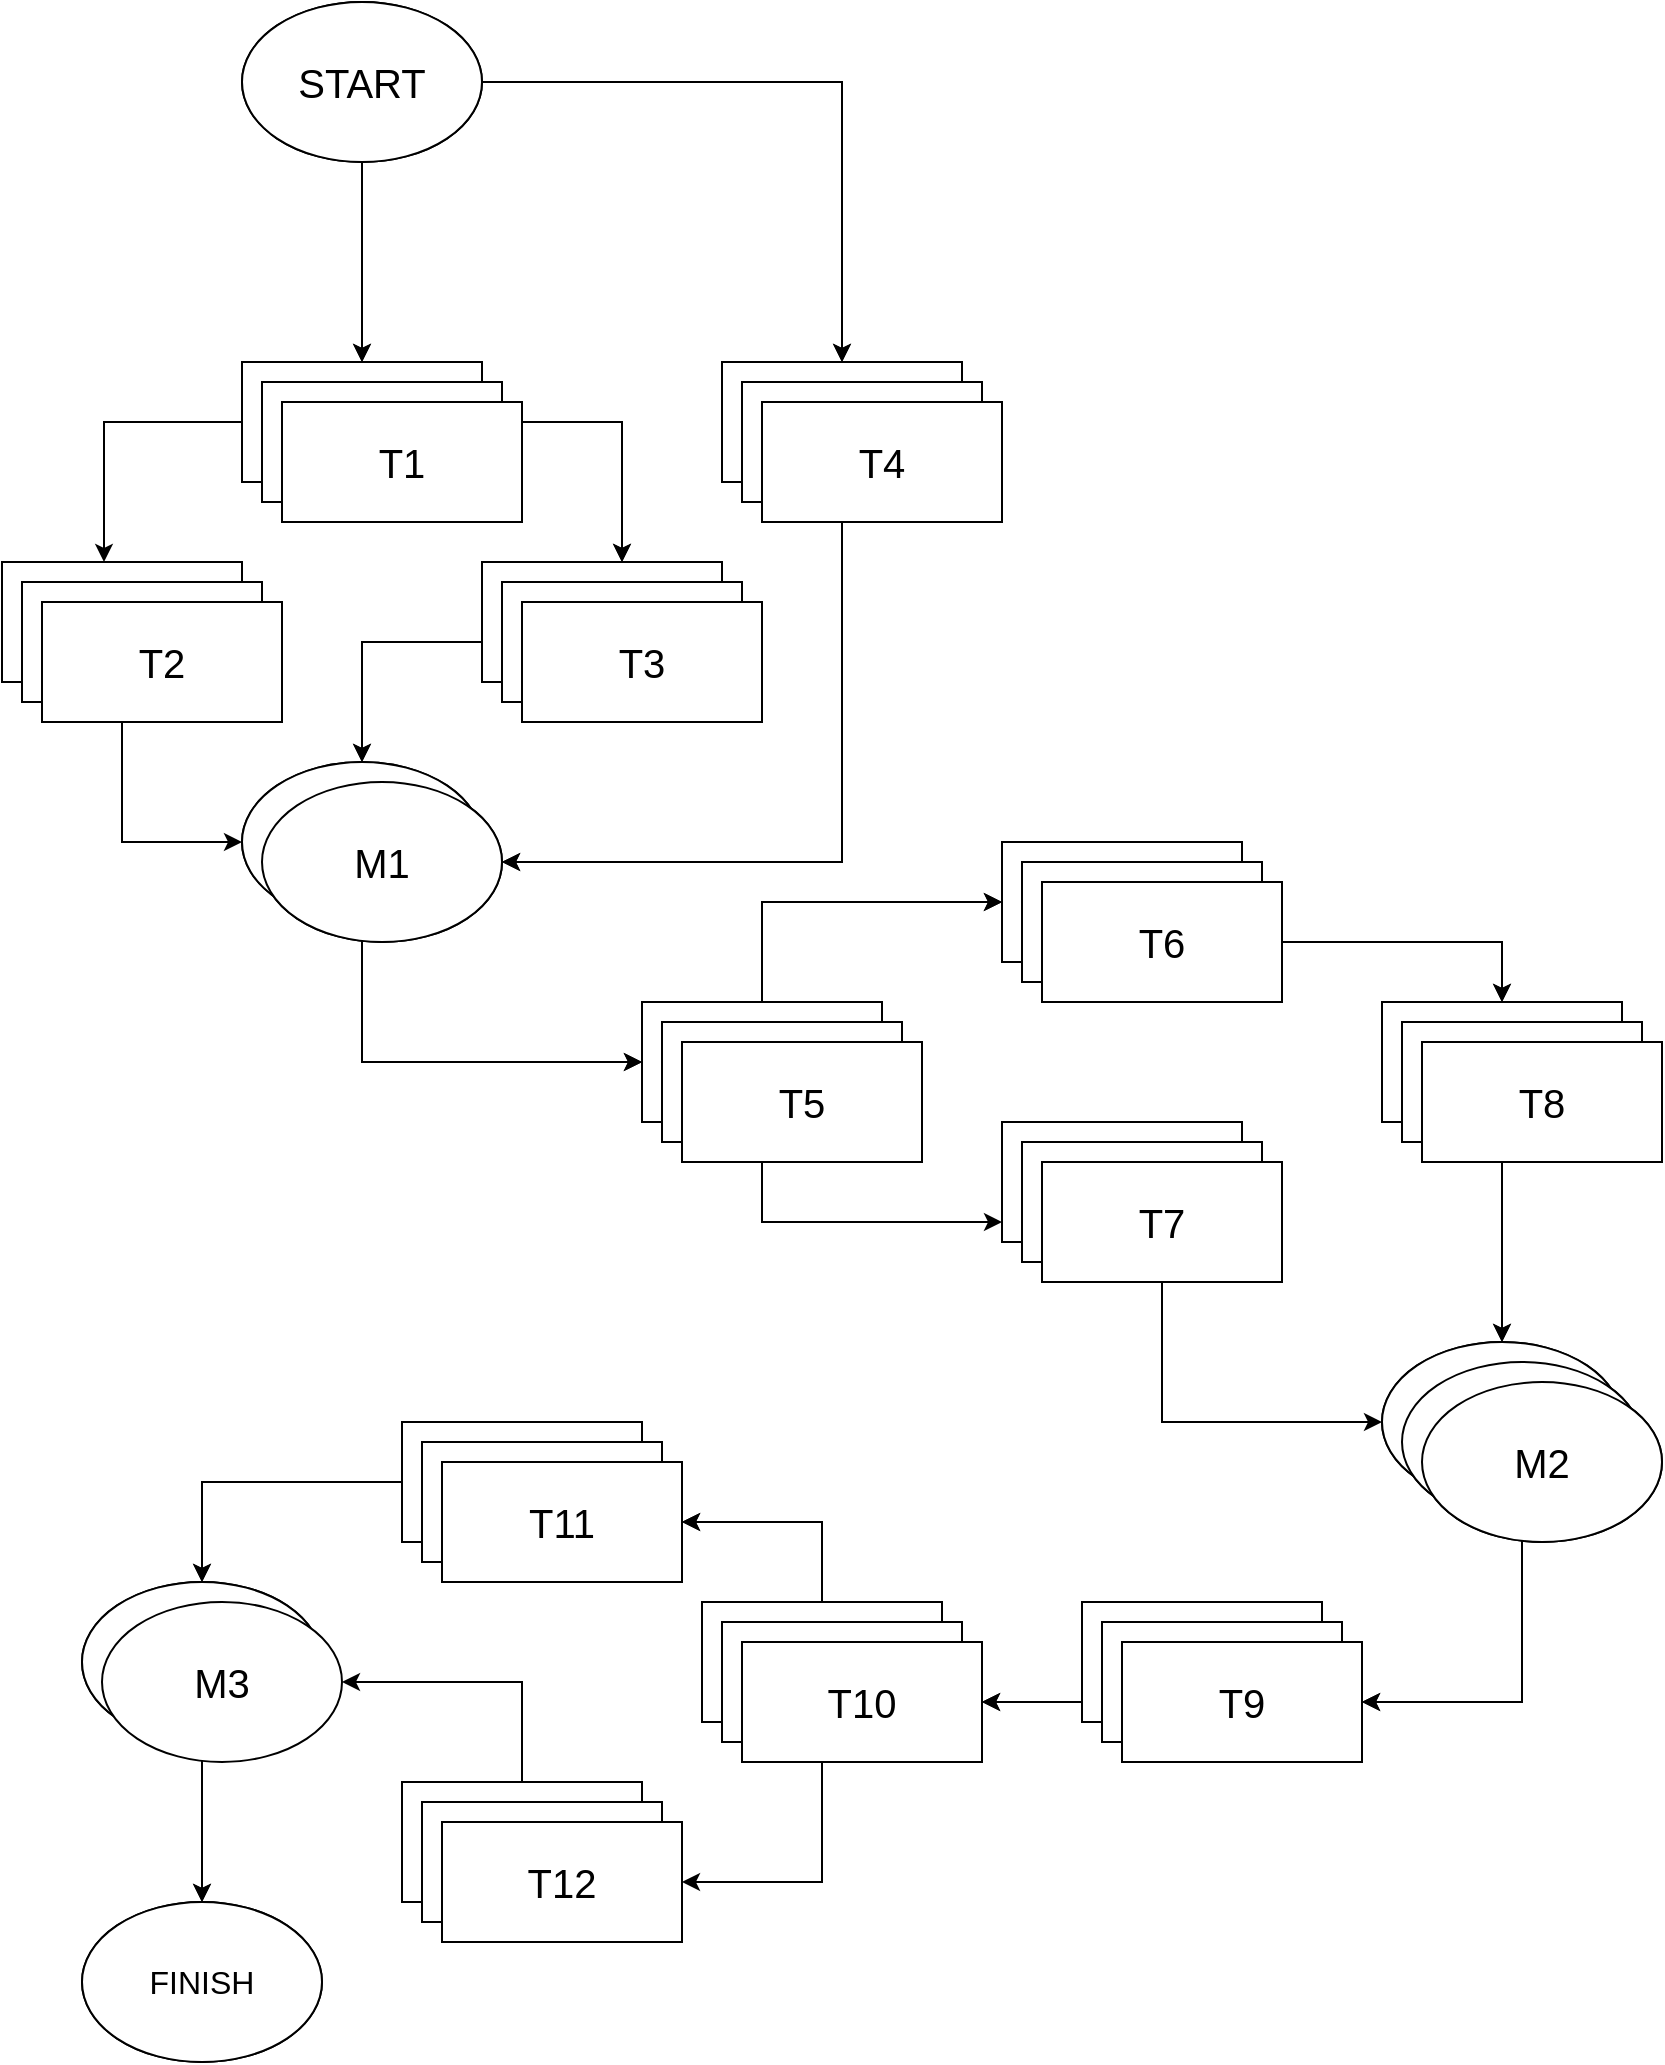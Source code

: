 <mxfile version="26.2.15">
  <diagram name="Page-1" id="oSlewENaS0oFDHan6Odl">
    <mxGraphModel dx="1150" dy="855" grid="1" gridSize="10" guides="1" tooltips="1" connect="1" arrows="1" fold="1" page="1" pageScale="1" pageWidth="850" pageHeight="1100" math="0" shadow="0">
      <root>
        <mxCell id="0" />
        <mxCell id="1" parent="0" />
        <mxCell id="K57IxNAiELHm6sNZKB3q-6" style="edgeStyle=orthogonalEdgeStyle;rounded=0;orthogonalLoop=1;jettySize=auto;html=1;entryX=0.5;entryY=0;entryDx=0;entryDy=0;" edge="1" parent="1" source="6UNTzcrF52I9kLxuiCpZ-1" target="6UNTzcrF52I9kLxuiCpZ-5">
          <mxGeometry relative="1" as="geometry" />
        </mxCell>
        <mxCell id="K57IxNAiELHm6sNZKB3q-7" style="edgeStyle=orthogonalEdgeStyle;rounded=0;orthogonalLoop=1;jettySize=auto;html=1;entryX=0.5;entryY=0;entryDx=0;entryDy=0;" edge="1" parent="1" source="6UNTzcrF52I9kLxuiCpZ-1" target="KyXDzSjDox9yBsgEbLH3-3">
          <mxGeometry relative="1" as="geometry" />
        </mxCell>
        <mxCell id="6UNTzcrF52I9kLxuiCpZ-1" value="START" style="ellipse;whiteSpace=wrap;html=1;fontSize=20;" parent="1" vertex="1">
          <mxGeometry x="120" y="30" width="120" height="80" as="geometry" />
        </mxCell>
        <mxCell id="6UNTzcrF52I9kLxuiCpZ-5" value="T1" style="rounded=0;whiteSpace=wrap;html=1;fontSize=20;" parent="1" vertex="1">
          <mxGeometry x="120" y="210" width="120" height="60" as="geometry" />
        </mxCell>
        <mxCell id="K57IxNAiELHm6sNZKB3q-14" style="edgeStyle=orthogonalEdgeStyle;rounded=0;orthogonalLoop=1;jettySize=auto;html=1;entryX=0.5;entryY=0;entryDx=0;entryDy=0;" edge="1" parent="1" source="6UNTzcrF52I9kLxuiCpZ-6" target="6UNTzcrF52I9kLxuiCpZ-11">
          <mxGeometry relative="1" as="geometry">
            <Array as="points">
              <mxPoint x="180" y="350" />
            </Array>
          </mxGeometry>
        </mxCell>
        <mxCell id="6UNTzcrF52I9kLxuiCpZ-6" value="T3" style="rounded=0;whiteSpace=wrap;html=1;fontSize=20;" parent="1" vertex="1">
          <mxGeometry x="240" y="310" width="120" height="60" as="geometry" />
        </mxCell>
        <mxCell id="6UNTzcrF52I9kLxuiCpZ-7" value="T2" style="rounded=0;whiteSpace=wrap;html=1;fontSize=20;" parent="1" vertex="1">
          <mxGeometry y="310" width="120" height="60" as="geometry" />
        </mxCell>
        <mxCell id="6UNTzcrF52I9kLxuiCpZ-9" value="" style="endArrow=classic;html=1;rounded=0;exitX=1;exitY=0.5;exitDx=0;exitDy=0;fontSize=20;" parent="1" source="6UNTzcrF52I9kLxuiCpZ-5" edge="1">
          <mxGeometry width="50" height="50" relative="1" as="geometry">
            <mxPoint x="200" y="300" as="sourcePoint" />
            <mxPoint x="310" y="310" as="targetPoint" />
            <Array as="points">
              <mxPoint x="310" y="240" />
            </Array>
          </mxGeometry>
        </mxCell>
        <mxCell id="6UNTzcrF52I9kLxuiCpZ-11" value="M1" style="ellipse;whiteSpace=wrap;html=1;fontSize=20;" parent="1" vertex="1">
          <mxGeometry x="120.0" y="410" width="120" height="80" as="geometry" />
        </mxCell>
        <mxCell id="6UNTzcrF52I9kLxuiCpZ-13" value="T5" style="rounded=0;whiteSpace=wrap;html=1;fontSize=20;" parent="1" vertex="1">
          <mxGeometry x="320" y="530" width="120" height="60" as="geometry" />
        </mxCell>
        <mxCell id="6UNTzcrF52I9kLxuiCpZ-14" value="" style="endArrow=classic;html=1;rounded=0;exitX=0.5;exitY=1;exitDx=0;exitDy=0;entryX=0;entryY=0.5;entryDx=0;entryDy=0;fontSize=20;" parent="1" source="6UNTzcrF52I9kLxuiCpZ-11" target="6UNTzcrF52I9kLxuiCpZ-13" edge="1">
          <mxGeometry width="50" height="50" relative="1" as="geometry">
            <mxPoint x="320" y="460" as="sourcePoint" />
            <mxPoint x="370" y="410" as="targetPoint" />
            <Array as="points">
              <mxPoint x="180" y="560" />
            </Array>
          </mxGeometry>
        </mxCell>
        <mxCell id="KyXDzSjDox9yBsgEbLH3-10" style="edgeStyle=orthogonalEdgeStyle;rounded=0;orthogonalLoop=1;jettySize=auto;html=1;entryX=0.5;entryY=0;entryDx=0;entryDy=0;" parent="1" source="6UNTzcrF52I9kLxuiCpZ-15" target="KyXDzSjDox9yBsgEbLH3-9" edge="1">
          <mxGeometry relative="1" as="geometry">
            <Array as="points">
              <mxPoint x="750" y="500" />
            </Array>
          </mxGeometry>
        </mxCell>
        <mxCell id="6UNTzcrF52I9kLxuiCpZ-15" value="T6" style="rounded=0;whiteSpace=wrap;html=1;fontSize=20;" parent="1" vertex="1">
          <mxGeometry x="500" y="450" width="120" height="60" as="geometry" />
        </mxCell>
        <mxCell id="6UNTzcrF52I9kLxuiCpZ-16" value="T7" style="rounded=0;whiteSpace=wrap;html=1;fontSize=20;" parent="1" vertex="1">
          <mxGeometry x="500" y="590" width="120" height="60" as="geometry" />
        </mxCell>
        <mxCell id="6UNTzcrF52I9kLxuiCpZ-17" value="" style="endArrow=classic;html=1;rounded=0;exitX=0.5;exitY=0;exitDx=0;exitDy=0;entryX=0;entryY=0.5;entryDx=0;entryDy=0;fontSize=20;" parent="1" source="6UNTzcrF52I9kLxuiCpZ-13" target="6UNTzcrF52I9kLxuiCpZ-15" edge="1">
          <mxGeometry width="50" height="50" relative="1" as="geometry">
            <mxPoint x="560" y="460" as="sourcePoint" />
            <mxPoint x="610" y="410" as="targetPoint" />
            <Array as="points">
              <mxPoint x="380" y="480" />
            </Array>
          </mxGeometry>
        </mxCell>
        <mxCell id="6UNTzcrF52I9kLxuiCpZ-19" value="M2" style="ellipse;whiteSpace=wrap;html=1;fontSize=20;" parent="1" vertex="1">
          <mxGeometry x="690" y="700" width="120" height="80" as="geometry" />
        </mxCell>
        <mxCell id="K57IxNAiELHm6sNZKB3q-36" value="" style="edgeStyle=orthogonalEdgeStyle;rounded=0;orthogonalLoop=1;jettySize=auto;html=1;" edge="1" parent="1" source="6UNTzcrF52I9kLxuiCpZ-22" target="K57IxNAiELHm6sNZKB3q-32">
          <mxGeometry relative="1" as="geometry">
            <Array as="points">
              <mxPoint x="520" y="880" />
              <mxPoint x="520" y="880" />
            </Array>
          </mxGeometry>
        </mxCell>
        <mxCell id="6UNTzcrF52I9kLxuiCpZ-22" value="T9" style="rounded=0;whiteSpace=wrap;html=1;fontSize=20;" parent="1" vertex="1">
          <mxGeometry x="540" y="830" width="120" height="60" as="geometry" />
        </mxCell>
        <mxCell id="K57IxNAiELHm6sNZKB3q-39" style="edgeStyle=orthogonalEdgeStyle;rounded=0;orthogonalLoop=1;jettySize=auto;html=1;entryX=1;entryY=0.5;entryDx=0;entryDy=0;" edge="1" parent="1" source="6UNTzcrF52I9kLxuiCpZ-24" target="K57IxNAiELHm6sNZKB3q-38">
          <mxGeometry relative="1" as="geometry">
            <Array as="points">
              <mxPoint x="410" y="790" />
            </Array>
          </mxGeometry>
        </mxCell>
        <mxCell id="6UNTzcrF52I9kLxuiCpZ-24" value="T10" style="rounded=0;whiteSpace=wrap;html=1;fontSize=20;" parent="1" vertex="1">
          <mxGeometry x="350" y="830" width="120" height="60" as="geometry" />
        </mxCell>
        <mxCell id="KyXDzSjDox9yBsgEbLH3-16" style="edgeStyle=orthogonalEdgeStyle;rounded=0;orthogonalLoop=1;jettySize=auto;html=1;entryX=0.5;entryY=0;entryDx=0;entryDy=0;" parent="1" source="6UNTzcrF52I9kLxuiCpZ-25" target="6UNTzcrF52I9kLxuiCpZ-28" edge="1">
          <mxGeometry relative="1" as="geometry" />
        </mxCell>
        <mxCell id="6UNTzcrF52I9kLxuiCpZ-25" value="T11" style="rounded=0;whiteSpace=wrap;html=1;fontSize=20;" parent="1" vertex="1">
          <mxGeometry x="200" y="740" width="120" height="60" as="geometry" />
        </mxCell>
        <mxCell id="KyXDzSjDox9yBsgEbLH3-18" style="edgeStyle=orthogonalEdgeStyle;rounded=0;orthogonalLoop=1;jettySize=auto;html=1;entryX=0.5;entryY=0;entryDx=0;entryDy=0;" parent="1" source="6UNTzcrF52I9kLxuiCpZ-28" target="6UNTzcrF52I9kLxuiCpZ-30" edge="1">
          <mxGeometry relative="1" as="geometry" />
        </mxCell>
        <mxCell id="6UNTzcrF52I9kLxuiCpZ-28" value="M3" style="ellipse;whiteSpace=wrap;html=1;fontSize=20;" parent="1" vertex="1">
          <mxGeometry x="40" y="820" width="120" height="80" as="geometry" />
        </mxCell>
        <mxCell id="6UNTzcrF52I9kLxuiCpZ-30" value="&lt;font size=&quot;3&quot;&gt;FINISH&lt;/font&gt;" style="ellipse;whiteSpace=wrap;html=1;" parent="1" vertex="1">
          <mxGeometry x="40" y="980" width="120" height="80" as="geometry" />
        </mxCell>
        <mxCell id="KyXDzSjDox9yBsgEbLH3-3" value="T4" style="rounded=0;whiteSpace=wrap;html=1;fontSize=20;" parent="1" vertex="1">
          <mxGeometry x="360" y="210" width="120" height="60" as="geometry" />
        </mxCell>
        <mxCell id="KyXDzSjDox9yBsgEbLH3-11" style="edgeStyle=orthogonalEdgeStyle;rounded=0;orthogonalLoop=1;jettySize=auto;html=1;" parent="1" source="KyXDzSjDox9yBsgEbLH3-9" target="6UNTzcrF52I9kLxuiCpZ-19" edge="1">
          <mxGeometry relative="1" as="geometry" />
        </mxCell>
        <mxCell id="KyXDzSjDox9yBsgEbLH3-9" value="T8" style="rounded=0;whiteSpace=wrap;html=1;fontSize=20;" parent="1" vertex="1">
          <mxGeometry x="690" y="530" width="120" height="60" as="geometry" />
        </mxCell>
        <mxCell id="KyXDzSjDox9yBsgEbLH3-12" value="T12" style="rounded=0;whiteSpace=wrap;html=1;fontSize=20;" parent="1" vertex="1">
          <mxGeometry x="200" y="920" width="120" height="60" as="geometry" />
        </mxCell>
        <mxCell id="K57IxNAiELHm6sNZKB3q-2" value="T1" style="rounded=0;whiteSpace=wrap;html=1;fontSize=20;" vertex="1" parent="1">
          <mxGeometry x="130" y="220" width="120" height="60" as="geometry" />
        </mxCell>
        <mxCell id="K57IxNAiELHm6sNZKB3q-3" value="T1" style="rounded=0;whiteSpace=wrap;html=1;fontSize=20;" vertex="1" parent="1">
          <mxGeometry x="140" y="230" width="120" height="60" as="geometry" />
        </mxCell>
        <mxCell id="K57IxNAiELHm6sNZKB3q-4" value="T4" style="rounded=0;whiteSpace=wrap;html=1;fontSize=20;" vertex="1" parent="1">
          <mxGeometry x="370" y="220" width="120" height="60" as="geometry" />
        </mxCell>
        <mxCell id="K57IxNAiELHm6sNZKB3q-16" style="edgeStyle=orthogonalEdgeStyle;rounded=0;orthogonalLoop=1;jettySize=auto;html=1;entryX=1;entryY=0.5;entryDx=0;entryDy=0;" edge="1" parent="1" source="K57IxNAiELHm6sNZKB3q-5" target="K57IxNAiELHm6sNZKB3q-15">
          <mxGeometry relative="1" as="geometry">
            <Array as="points">
              <mxPoint x="420" y="460" />
            </Array>
          </mxGeometry>
        </mxCell>
        <mxCell id="K57IxNAiELHm6sNZKB3q-5" value="T4" style="rounded=0;whiteSpace=wrap;html=1;fontSize=20;" vertex="1" parent="1">
          <mxGeometry x="380" y="230" width="120" height="60" as="geometry" />
        </mxCell>
        <mxCell id="K57IxNAiELHm6sNZKB3q-8" value="T2" style="rounded=0;whiteSpace=wrap;html=1;fontSize=20;" vertex="1" parent="1">
          <mxGeometry x="10" y="320" width="120" height="60" as="geometry" />
        </mxCell>
        <mxCell id="K57IxNAiELHm6sNZKB3q-9" value="T2" style="rounded=0;whiteSpace=wrap;html=1;fontSize=20;" vertex="1" parent="1">
          <mxGeometry x="20" y="330" width="120" height="60" as="geometry" />
        </mxCell>
        <mxCell id="K57IxNAiELHm6sNZKB3q-10" value="T3" style="rounded=0;whiteSpace=wrap;html=1;fontSize=20;" vertex="1" parent="1">
          <mxGeometry x="250" y="320" width="120" height="60" as="geometry" />
        </mxCell>
        <mxCell id="K57IxNAiELHm6sNZKB3q-11" value="T3" style="rounded=0;whiteSpace=wrap;html=1;fontSize=20;" vertex="1" parent="1">
          <mxGeometry x="260" y="330" width="120" height="60" as="geometry" />
        </mxCell>
        <mxCell id="K57IxNAiELHm6sNZKB3q-12" style="edgeStyle=orthogonalEdgeStyle;rounded=0;orthogonalLoop=1;jettySize=auto;html=1;" edge="1" parent="1" source="6UNTzcrF52I9kLxuiCpZ-5">
          <mxGeometry relative="1" as="geometry">
            <mxPoint x="51" y="310" as="targetPoint" />
            <Array as="points">
              <mxPoint x="51" y="240" />
            </Array>
          </mxGeometry>
        </mxCell>
        <mxCell id="K57IxNAiELHm6sNZKB3q-15" value="M1" style="ellipse;whiteSpace=wrap;html=1;fontSize=20;" vertex="1" parent="1">
          <mxGeometry x="130.0" y="420" width="120" height="80" as="geometry" />
        </mxCell>
        <mxCell id="K57IxNAiELHm6sNZKB3q-17" value="T5" style="rounded=0;whiteSpace=wrap;html=1;fontSize=20;" vertex="1" parent="1">
          <mxGeometry x="330" y="540" width="120" height="60" as="geometry" />
        </mxCell>
        <mxCell id="K57IxNAiELHm6sNZKB3q-18" value="T5" style="rounded=0;whiteSpace=wrap;html=1;fontSize=20;" vertex="1" parent="1">
          <mxGeometry x="340" y="550" width="120" height="60" as="geometry" />
        </mxCell>
        <mxCell id="K57IxNAiELHm6sNZKB3q-19" value="T7" style="rounded=0;whiteSpace=wrap;html=1;fontSize=20;" vertex="1" parent="1">
          <mxGeometry x="510" y="600" width="120" height="60" as="geometry" />
        </mxCell>
        <mxCell id="K57IxNAiELHm6sNZKB3q-20" value="T7" style="rounded=0;whiteSpace=wrap;html=1;fontSize=20;" vertex="1" parent="1">
          <mxGeometry x="520" y="610" width="120" height="60" as="geometry" />
        </mxCell>
        <mxCell id="K57IxNAiELHm6sNZKB3q-22" value="T6" style="rounded=0;whiteSpace=wrap;html=1;fontSize=20;" vertex="1" parent="1">
          <mxGeometry x="510" y="460" width="120" height="60" as="geometry" />
        </mxCell>
        <mxCell id="K57IxNAiELHm6sNZKB3q-23" value="T6" style="rounded=0;whiteSpace=wrap;html=1;fontSize=20;" vertex="1" parent="1">
          <mxGeometry x="520" y="470" width="120" height="60" as="geometry" />
        </mxCell>
        <mxCell id="K57IxNAiELHm6sNZKB3q-24" value="T8" style="rounded=0;whiteSpace=wrap;html=1;fontSize=20;" vertex="1" parent="1">
          <mxGeometry x="700" y="540" width="120" height="60" as="geometry" />
        </mxCell>
        <mxCell id="K57IxNAiELHm6sNZKB3q-25" value="T8" style="rounded=0;whiteSpace=wrap;html=1;fontSize=20;" vertex="1" parent="1">
          <mxGeometry x="710" y="550" width="120" height="60" as="geometry" />
        </mxCell>
        <mxCell id="K57IxNAiELHm6sNZKB3q-26" value="M2" style="ellipse;whiteSpace=wrap;html=1;fontSize=20;" vertex="1" parent="1">
          <mxGeometry x="700" y="710" width="120" height="80" as="geometry" />
        </mxCell>
        <mxCell id="K57IxNAiELHm6sNZKB3q-30" style="edgeStyle=orthogonalEdgeStyle;rounded=0;orthogonalLoop=1;jettySize=auto;html=1;entryX=1;entryY=0.5;entryDx=0;entryDy=0;" edge="1" parent="1" source="K57IxNAiELHm6sNZKB3q-27" target="K57IxNAiELHm6sNZKB3q-29">
          <mxGeometry relative="1" as="geometry">
            <Array as="points">
              <mxPoint x="760" y="880" />
            </Array>
          </mxGeometry>
        </mxCell>
        <mxCell id="K57IxNAiELHm6sNZKB3q-27" value="M2" style="ellipse;whiteSpace=wrap;html=1;fontSize=20;" vertex="1" parent="1">
          <mxGeometry x="710" y="720" width="120" height="80" as="geometry" />
        </mxCell>
        <mxCell id="K57IxNAiELHm6sNZKB3q-28" value="T9" style="rounded=0;whiteSpace=wrap;html=1;fontSize=20;" vertex="1" parent="1">
          <mxGeometry x="550" y="840" width="120" height="60" as="geometry" />
        </mxCell>
        <mxCell id="K57IxNAiELHm6sNZKB3q-29" value="T9" style="rounded=0;whiteSpace=wrap;html=1;fontSize=20;" vertex="1" parent="1">
          <mxGeometry x="560" y="850" width="120" height="60" as="geometry" />
        </mxCell>
        <mxCell id="K57IxNAiELHm6sNZKB3q-31" value="T10" style="rounded=0;whiteSpace=wrap;html=1;fontSize=20;" vertex="1" parent="1">
          <mxGeometry x="360" y="840" width="120" height="60" as="geometry" />
        </mxCell>
        <mxCell id="K57IxNAiELHm6sNZKB3q-32" value="T10" style="rounded=0;whiteSpace=wrap;html=1;fontSize=20;" vertex="1" parent="1">
          <mxGeometry x="370" y="850" width="120" height="60" as="geometry" />
        </mxCell>
        <mxCell id="K57IxNAiELHm6sNZKB3q-37" value="T11" style="rounded=0;whiteSpace=wrap;html=1;fontSize=20;" vertex="1" parent="1">
          <mxGeometry x="210" y="750" width="120" height="60" as="geometry" />
        </mxCell>
        <mxCell id="K57IxNAiELHm6sNZKB3q-38" value="T11" style="rounded=0;whiteSpace=wrap;html=1;fontSize=20;" vertex="1" parent="1">
          <mxGeometry x="220" y="760" width="120" height="60" as="geometry" />
        </mxCell>
        <mxCell id="K57IxNAiELHm6sNZKB3q-40" value="T12" style="rounded=0;whiteSpace=wrap;html=1;fontSize=20;" vertex="1" parent="1">
          <mxGeometry x="210" y="930" width="120" height="60" as="geometry" />
        </mxCell>
        <mxCell id="K57IxNAiELHm6sNZKB3q-41" value="T12" style="rounded=0;whiteSpace=wrap;html=1;fontSize=20;" vertex="1" parent="1">
          <mxGeometry x="220" y="940" width="120" height="60" as="geometry" />
        </mxCell>
        <mxCell id="K57IxNAiELHm6sNZKB3q-55" style="edgeStyle=orthogonalEdgeStyle;rounded=0;orthogonalLoop=1;jettySize=auto;html=1;entryX=0.5;entryY=0;entryDx=0;entryDy=0;" edge="1" parent="1" source="K57IxNAiELHm6sNZKB3q-57" target="K57IxNAiELHm6sNZKB3q-58">
          <mxGeometry relative="1" as="geometry" />
        </mxCell>
        <mxCell id="K57IxNAiELHm6sNZKB3q-56" style="edgeStyle=orthogonalEdgeStyle;rounded=0;orthogonalLoop=1;jettySize=auto;html=1;entryX=0.5;entryY=0;entryDx=0;entryDy=0;" edge="1" parent="1" source="K57IxNAiELHm6sNZKB3q-57" target="K57IxNAiELHm6sNZKB3q-81">
          <mxGeometry relative="1" as="geometry" />
        </mxCell>
        <mxCell id="K57IxNAiELHm6sNZKB3q-57" value="START" style="ellipse;whiteSpace=wrap;html=1;fontSize=20;" vertex="1" parent="1">
          <mxGeometry x="120" y="30" width="120" height="80" as="geometry" />
        </mxCell>
        <mxCell id="K57IxNAiELHm6sNZKB3q-58" value="T1" style="rounded=0;whiteSpace=wrap;html=1;fontSize=20;" vertex="1" parent="1">
          <mxGeometry x="120" y="210" width="120" height="60" as="geometry" />
        </mxCell>
        <mxCell id="K57IxNAiELHm6sNZKB3q-59" style="edgeStyle=orthogonalEdgeStyle;rounded=0;orthogonalLoop=1;jettySize=auto;html=1;entryX=0.5;entryY=0;entryDx=0;entryDy=0;" edge="1" parent="1" source="K57IxNAiELHm6sNZKB3q-60" target="K57IxNAiELHm6sNZKB3q-63">
          <mxGeometry relative="1" as="geometry">
            <Array as="points">
              <mxPoint x="180" y="350" />
            </Array>
          </mxGeometry>
        </mxCell>
        <mxCell id="K57IxNAiELHm6sNZKB3q-60" value="T3" style="rounded=0;whiteSpace=wrap;html=1;fontSize=20;" vertex="1" parent="1">
          <mxGeometry x="240" y="310" width="120" height="60" as="geometry" />
        </mxCell>
        <mxCell id="K57IxNAiELHm6sNZKB3q-61" value="T2" style="rounded=0;whiteSpace=wrap;html=1;fontSize=20;" vertex="1" parent="1">
          <mxGeometry y="310" width="120" height="60" as="geometry" />
        </mxCell>
        <mxCell id="K57IxNAiELHm6sNZKB3q-62" value="" style="endArrow=classic;html=1;rounded=0;exitX=1;exitY=0.5;exitDx=0;exitDy=0;fontSize=20;" edge="1" parent="1" source="K57IxNAiELHm6sNZKB3q-58">
          <mxGeometry width="50" height="50" relative="1" as="geometry">
            <mxPoint x="200" y="300" as="sourcePoint" />
            <mxPoint x="310" y="310" as="targetPoint" />
            <Array as="points">
              <mxPoint x="310" y="240" />
            </Array>
          </mxGeometry>
        </mxCell>
        <mxCell id="K57IxNAiELHm6sNZKB3q-63" value="M1" style="ellipse;whiteSpace=wrap;html=1;fontSize=20;" vertex="1" parent="1">
          <mxGeometry x="120.0" y="410" width="120" height="80" as="geometry" />
        </mxCell>
        <mxCell id="K57IxNAiELHm6sNZKB3q-64" value="T5" style="rounded=0;whiteSpace=wrap;html=1;fontSize=20;" vertex="1" parent="1">
          <mxGeometry x="320" y="530" width="120" height="60" as="geometry" />
        </mxCell>
        <mxCell id="K57IxNAiELHm6sNZKB3q-65" value="" style="endArrow=classic;html=1;rounded=0;exitX=0.5;exitY=1;exitDx=0;exitDy=0;entryX=0;entryY=0.5;entryDx=0;entryDy=0;fontSize=20;" edge="1" parent="1" source="K57IxNAiELHm6sNZKB3q-63" target="K57IxNAiELHm6sNZKB3q-64">
          <mxGeometry width="50" height="50" relative="1" as="geometry">
            <mxPoint x="320" y="460" as="sourcePoint" />
            <mxPoint x="370" y="410" as="targetPoint" />
            <Array as="points">
              <mxPoint x="180" y="560" />
            </Array>
          </mxGeometry>
        </mxCell>
        <mxCell id="K57IxNAiELHm6sNZKB3q-66" style="edgeStyle=orthogonalEdgeStyle;rounded=0;orthogonalLoop=1;jettySize=auto;html=1;entryX=0.5;entryY=0;entryDx=0;entryDy=0;" edge="1" parent="1" source="K57IxNAiELHm6sNZKB3q-67" target="K57IxNAiELHm6sNZKB3q-83">
          <mxGeometry relative="1" as="geometry">
            <Array as="points">
              <mxPoint x="750" y="500" />
            </Array>
          </mxGeometry>
        </mxCell>
        <mxCell id="K57IxNAiELHm6sNZKB3q-67" value="T6" style="rounded=0;whiteSpace=wrap;html=1;fontSize=20;" vertex="1" parent="1">
          <mxGeometry x="500" y="450" width="120" height="60" as="geometry" />
        </mxCell>
        <mxCell id="K57IxNAiELHm6sNZKB3q-68" value="T7" style="rounded=0;whiteSpace=wrap;html=1;fontSize=20;" vertex="1" parent="1">
          <mxGeometry x="500" y="590" width="120" height="60" as="geometry" />
        </mxCell>
        <mxCell id="K57IxNAiELHm6sNZKB3q-69" value="" style="endArrow=classic;html=1;rounded=0;exitX=0.5;exitY=0;exitDx=0;exitDy=0;entryX=0;entryY=0.5;entryDx=0;entryDy=0;fontSize=20;" edge="1" parent="1" source="K57IxNAiELHm6sNZKB3q-64" target="K57IxNAiELHm6sNZKB3q-67">
          <mxGeometry width="50" height="50" relative="1" as="geometry">
            <mxPoint x="560" y="460" as="sourcePoint" />
            <mxPoint x="610" y="410" as="targetPoint" />
            <Array as="points">
              <mxPoint x="380" y="480" />
            </Array>
          </mxGeometry>
        </mxCell>
        <mxCell id="K57IxNAiELHm6sNZKB3q-70" value="M2" style="ellipse;whiteSpace=wrap;html=1;fontSize=20;" vertex="1" parent="1">
          <mxGeometry x="690" y="700" width="120" height="80" as="geometry" />
        </mxCell>
        <mxCell id="K57IxNAiELHm6sNZKB3q-71" value="" style="endArrow=classic;html=1;rounded=0;exitX=0.5;exitY=1;exitDx=0;exitDy=0;fontSize=20;" edge="1" parent="1">
          <mxGeometry width="50" height="50" relative="1" as="geometry">
            <mxPoint x="580.0" y="650" as="sourcePoint" />
            <mxPoint x="690" y="740" as="targetPoint" />
            <Array as="points">
              <mxPoint x="580" y="740" />
            </Array>
          </mxGeometry>
        </mxCell>
        <mxCell id="K57IxNAiELHm6sNZKB3q-72" value="" style="edgeStyle=orthogonalEdgeStyle;rounded=0;orthogonalLoop=1;jettySize=auto;html=1;" edge="1" parent="1" source="K57IxNAiELHm6sNZKB3q-73" target="K57IxNAiELHm6sNZKB3q-114">
          <mxGeometry relative="1" as="geometry">
            <Array as="points">
              <mxPoint x="520" y="880" />
              <mxPoint x="520" y="880" />
            </Array>
          </mxGeometry>
        </mxCell>
        <mxCell id="K57IxNAiELHm6sNZKB3q-73" value="T9" style="rounded=0;whiteSpace=wrap;html=1;fontSize=20;" vertex="1" parent="1">
          <mxGeometry x="540" y="830" width="120" height="60" as="geometry" />
        </mxCell>
        <mxCell id="K57IxNAiELHm6sNZKB3q-74" style="edgeStyle=orthogonalEdgeStyle;rounded=0;orthogonalLoop=1;jettySize=auto;html=1;entryX=1;entryY=0.5;entryDx=0;entryDy=0;" edge="1" parent="1" source="K57IxNAiELHm6sNZKB3q-75" target="K57IxNAiELHm6sNZKB3q-116">
          <mxGeometry relative="1" as="geometry">
            <Array as="points">
              <mxPoint x="410" y="790" />
            </Array>
          </mxGeometry>
        </mxCell>
        <mxCell id="K57IxNAiELHm6sNZKB3q-75" value="T10" style="rounded=0;whiteSpace=wrap;html=1;fontSize=20;" vertex="1" parent="1">
          <mxGeometry x="350" y="830" width="120" height="60" as="geometry" />
        </mxCell>
        <mxCell id="K57IxNAiELHm6sNZKB3q-76" style="edgeStyle=orthogonalEdgeStyle;rounded=0;orthogonalLoop=1;jettySize=auto;html=1;entryX=0.5;entryY=0;entryDx=0;entryDy=0;" edge="1" parent="1" source="K57IxNAiELHm6sNZKB3q-77" target="K57IxNAiELHm6sNZKB3q-79">
          <mxGeometry relative="1" as="geometry" />
        </mxCell>
        <mxCell id="K57IxNAiELHm6sNZKB3q-77" value="T11" style="rounded=0;whiteSpace=wrap;html=1;fontSize=20;" vertex="1" parent="1">
          <mxGeometry x="200" y="740" width="120" height="60" as="geometry" />
        </mxCell>
        <mxCell id="K57IxNAiELHm6sNZKB3q-78" style="edgeStyle=orthogonalEdgeStyle;rounded=0;orthogonalLoop=1;jettySize=auto;html=1;entryX=0.5;entryY=0;entryDx=0;entryDy=0;" edge="1" parent="1" source="K57IxNAiELHm6sNZKB3q-79" target="K57IxNAiELHm6sNZKB3q-80">
          <mxGeometry relative="1" as="geometry" />
        </mxCell>
        <mxCell id="K57IxNAiELHm6sNZKB3q-79" value="M3" style="ellipse;whiteSpace=wrap;html=1;fontSize=20;" vertex="1" parent="1">
          <mxGeometry x="40" y="820" width="120" height="80" as="geometry" />
        </mxCell>
        <mxCell id="K57IxNAiELHm6sNZKB3q-80" value="&lt;font size=&quot;3&quot;&gt;FINISH&lt;/font&gt;" style="ellipse;whiteSpace=wrap;html=1;" vertex="1" parent="1">
          <mxGeometry x="40" y="980" width="120" height="80" as="geometry" />
        </mxCell>
        <mxCell id="K57IxNAiELHm6sNZKB3q-81" value="T4" style="rounded=0;whiteSpace=wrap;html=1;fontSize=20;" vertex="1" parent="1">
          <mxGeometry x="360" y="210" width="120" height="60" as="geometry" />
        </mxCell>
        <mxCell id="K57IxNAiELHm6sNZKB3q-82" style="edgeStyle=orthogonalEdgeStyle;rounded=0;orthogonalLoop=1;jettySize=auto;html=1;" edge="1" parent="1" source="K57IxNAiELHm6sNZKB3q-83" target="K57IxNAiELHm6sNZKB3q-70">
          <mxGeometry relative="1" as="geometry" />
        </mxCell>
        <mxCell id="K57IxNAiELHm6sNZKB3q-83" value="T8" style="rounded=0;whiteSpace=wrap;html=1;fontSize=20;" vertex="1" parent="1">
          <mxGeometry x="690" y="530" width="120" height="60" as="geometry" />
        </mxCell>
        <mxCell id="K57IxNAiELHm6sNZKB3q-84" style="edgeStyle=orthogonalEdgeStyle;rounded=0;orthogonalLoop=1;jettySize=auto;html=1;entryX=1;entryY=0.5;entryDx=0;entryDy=0;" edge="1" parent="1" source="K57IxNAiELHm6sNZKB3q-85" target="K57IxNAiELHm6sNZKB3q-119">
          <mxGeometry relative="1" as="geometry">
            <Array as="points">
              <mxPoint x="260" y="870" />
            </Array>
          </mxGeometry>
        </mxCell>
        <mxCell id="K57IxNAiELHm6sNZKB3q-85" value="T12" style="rounded=0;whiteSpace=wrap;html=1;fontSize=20;" vertex="1" parent="1">
          <mxGeometry x="200" y="920" width="120" height="60" as="geometry" />
        </mxCell>
        <mxCell id="K57IxNAiELHm6sNZKB3q-86" value="T1" style="rounded=0;whiteSpace=wrap;html=1;fontSize=20;" vertex="1" parent="1">
          <mxGeometry x="130" y="220" width="120" height="60" as="geometry" />
        </mxCell>
        <mxCell id="K57IxNAiELHm6sNZKB3q-87" value="T1" style="rounded=0;whiteSpace=wrap;html=1;fontSize=20;" vertex="1" parent="1">
          <mxGeometry x="140" y="230" width="120" height="60" as="geometry" />
        </mxCell>
        <mxCell id="K57IxNAiELHm6sNZKB3q-88" value="T4" style="rounded=0;whiteSpace=wrap;html=1;fontSize=20;" vertex="1" parent="1">
          <mxGeometry x="370" y="220" width="120" height="60" as="geometry" />
        </mxCell>
        <mxCell id="K57IxNAiELHm6sNZKB3q-89" style="edgeStyle=orthogonalEdgeStyle;rounded=0;orthogonalLoop=1;jettySize=auto;html=1;entryX=1;entryY=0.5;entryDx=0;entryDy=0;" edge="1" parent="1" source="K57IxNAiELHm6sNZKB3q-90" target="K57IxNAiELHm6sNZKB3q-97">
          <mxGeometry relative="1" as="geometry">
            <Array as="points">
              <mxPoint x="420" y="460" />
            </Array>
          </mxGeometry>
        </mxCell>
        <mxCell id="K57IxNAiELHm6sNZKB3q-90" value="T4" style="rounded=0;whiteSpace=wrap;html=1;fontSize=20;" vertex="1" parent="1">
          <mxGeometry x="380" y="230" width="120" height="60" as="geometry" />
        </mxCell>
        <mxCell id="K57IxNAiELHm6sNZKB3q-91" value="T2" style="rounded=0;whiteSpace=wrap;html=1;fontSize=20;" vertex="1" parent="1">
          <mxGeometry x="10" y="320" width="120" height="60" as="geometry" />
        </mxCell>
        <mxCell id="K57IxNAiELHm6sNZKB3q-92" style="edgeStyle=orthogonalEdgeStyle;rounded=0;orthogonalLoop=1;jettySize=auto;html=1;entryX=0;entryY=0.5;entryDx=0;entryDy=0;" edge="1" parent="1" source="K57IxNAiELHm6sNZKB3q-93" target="K57IxNAiELHm6sNZKB3q-63">
          <mxGeometry relative="1" as="geometry">
            <Array as="points">
              <mxPoint x="60" y="450" />
            </Array>
          </mxGeometry>
        </mxCell>
        <mxCell id="K57IxNAiELHm6sNZKB3q-93" value="T2" style="rounded=0;whiteSpace=wrap;html=1;fontSize=20;" vertex="1" parent="1">
          <mxGeometry x="20" y="330" width="120" height="60" as="geometry" />
        </mxCell>
        <mxCell id="K57IxNAiELHm6sNZKB3q-94" value="T3" style="rounded=0;whiteSpace=wrap;html=1;fontSize=20;" vertex="1" parent="1">
          <mxGeometry x="250" y="320" width="120" height="60" as="geometry" />
        </mxCell>
        <mxCell id="K57IxNAiELHm6sNZKB3q-95" value="T3" style="rounded=0;whiteSpace=wrap;html=1;fontSize=20;" vertex="1" parent="1">
          <mxGeometry x="260" y="330" width="120" height="60" as="geometry" />
        </mxCell>
        <mxCell id="K57IxNAiELHm6sNZKB3q-97" value="M1" style="ellipse;whiteSpace=wrap;html=1;fontSize=20;" vertex="1" parent="1">
          <mxGeometry x="130.0" y="420" width="120" height="80" as="geometry" />
        </mxCell>
        <mxCell id="K57IxNAiELHm6sNZKB3q-98" value="T5" style="rounded=0;whiteSpace=wrap;html=1;fontSize=20;" vertex="1" parent="1">
          <mxGeometry x="330" y="540" width="120" height="60" as="geometry" />
        </mxCell>
        <mxCell id="K57IxNAiELHm6sNZKB3q-99" style="edgeStyle=orthogonalEdgeStyle;rounded=0;orthogonalLoop=1;jettySize=auto;html=1;" edge="1" parent="1" source="K57IxNAiELHm6sNZKB3q-100">
          <mxGeometry relative="1" as="geometry">
            <mxPoint x="500" y="640" as="targetPoint" />
            <Array as="points">
              <mxPoint x="380" y="640" />
              <mxPoint x="500" y="640" />
            </Array>
          </mxGeometry>
        </mxCell>
        <mxCell id="K57IxNAiELHm6sNZKB3q-100" value="T5" style="rounded=0;whiteSpace=wrap;html=1;fontSize=20;" vertex="1" parent="1">
          <mxGeometry x="340" y="550" width="120" height="60" as="geometry" />
        </mxCell>
        <mxCell id="K57IxNAiELHm6sNZKB3q-101" value="T7" style="rounded=0;whiteSpace=wrap;html=1;fontSize=20;" vertex="1" parent="1">
          <mxGeometry x="510" y="600" width="120" height="60" as="geometry" />
        </mxCell>
        <mxCell id="K57IxNAiELHm6sNZKB3q-102" value="T7" style="rounded=0;whiteSpace=wrap;html=1;fontSize=20;" vertex="1" parent="1">
          <mxGeometry x="520" y="610" width="120" height="60" as="geometry" />
        </mxCell>
        <mxCell id="K57IxNAiELHm6sNZKB3q-103" value="T6" style="rounded=0;whiteSpace=wrap;html=1;fontSize=20;" vertex="1" parent="1">
          <mxGeometry x="510" y="460" width="120" height="60" as="geometry" />
        </mxCell>
        <mxCell id="K57IxNAiELHm6sNZKB3q-104" value="T6" style="rounded=0;whiteSpace=wrap;html=1;fontSize=20;" vertex="1" parent="1">
          <mxGeometry x="520" y="470" width="120" height="60" as="geometry" />
        </mxCell>
        <mxCell id="K57IxNAiELHm6sNZKB3q-105" value="T8" style="rounded=0;whiteSpace=wrap;html=1;fontSize=20;" vertex="1" parent="1">
          <mxGeometry x="700" y="540" width="120" height="60" as="geometry" />
        </mxCell>
        <mxCell id="K57IxNAiELHm6sNZKB3q-106" value="T8" style="rounded=0;whiteSpace=wrap;html=1;fontSize=20;" vertex="1" parent="1">
          <mxGeometry x="710" y="550" width="120" height="60" as="geometry" />
        </mxCell>
        <mxCell id="K57IxNAiELHm6sNZKB3q-107" value="M2" style="ellipse;whiteSpace=wrap;html=1;fontSize=20;" vertex="1" parent="1">
          <mxGeometry x="700" y="710" width="120" height="80" as="geometry" />
        </mxCell>
        <mxCell id="K57IxNAiELHm6sNZKB3q-108" style="edgeStyle=orthogonalEdgeStyle;rounded=0;orthogonalLoop=1;jettySize=auto;html=1;entryX=1;entryY=0.5;entryDx=0;entryDy=0;" edge="1" parent="1" source="K57IxNAiELHm6sNZKB3q-109" target="K57IxNAiELHm6sNZKB3q-111">
          <mxGeometry relative="1" as="geometry">
            <Array as="points">
              <mxPoint x="760" y="880" />
            </Array>
          </mxGeometry>
        </mxCell>
        <mxCell id="K57IxNAiELHm6sNZKB3q-109" value="M2" style="ellipse;whiteSpace=wrap;html=1;fontSize=20;" vertex="1" parent="1">
          <mxGeometry x="710" y="720" width="120" height="80" as="geometry" />
        </mxCell>
        <mxCell id="K57IxNAiELHm6sNZKB3q-110" value="T9" style="rounded=0;whiteSpace=wrap;html=1;fontSize=20;" vertex="1" parent="1">
          <mxGeometry x="550" y="840" width="120" height="60" as="geometry" />
        </mxCell>
        <mxCell id="K57IxNAiELHm6sNZKB3q-111" value="T9" style="rounded=0;whiteSpace=wrap;html=1;fontSize=20;" vertex="1" parent="1">
          <mxGeometry x="560" y="850" width="120" height="60" as="geometry" />
        </mxCell>
        <mxCell id="K57IxNAiELHm6sNZKB3q-112" value="T10" style="rounded=0;whiteSpace=wrap;html=1;fontSize=20;" vertex="1" parent="1">
          <mxGeometry x="360" y="840" width="120" height="60" as="geometry" />
        </mxCell>
        <mxCell id="K57IxNAiELHm6sNZKB3q-113" style="edgeStyle=orthogonalEdgeStyle;rounded=0;orthogonalLoop=1;jettySize=auto;html=1;entryX=1;entryY=0.5;entryDx=0;entryDy=0;" edge="1" parent="1" source="K57IxNAiELHm6sNZKB3q-114" target="K57IxNAiELHm6sNZKB3q-118">
          <mxGeometry relative="1" as="geometry">
            <Array as="points">
              <mxPoint x="410" y="970" />
            </Array>
          </mxGeometry>
        </mxCell>
        <mxCell id="K57IxNAiELHm6sNZKB3q-114" value="T10" style="rounded=0;whiteSpace=wrap;html=1;fontSize=20;" vertex="1" parent="1">
          <mxGeometry x="370" y="850" width="120" height="60" as="geometry" />
        </mxCell>
        <mxCell id="K57IxNAiELHm6sNZKB3q-115" value="T11" style="rounded=0;whiteSpace=wrap;html=1;fontSize=20;" vertex="1" parent="1">
          <mxGeometry x="210" y="750" width="120" height="60" as="geometry" />
        </mxCell>
        <mxCell id="K57IxNAiELHm6sNZKB3q-116" value="T11" style="rounded=0;whiteSpace=wrap;html=1;fontSize=20;" vertex="1" parent="1">
          <mxGeometry x="220" y="760" width="120" height="60" as="geometry" />
        </mxCell>
        <mxCell id="K57IxNAiELHm6sNZKB3q-117" value="T12" style="rounded=0;whiteSpace=wrap;html=1;fontSize=20;" vertex="1" parent="1">
          <mxGeometry x="210" y="930" width="120" height="60" as="geometry" />
        </mxCell>
        <mxCell id="K57IxNAiELHm6sNZKB3q-118" value="T12" style="rounded=0;whiteSpace=wrap;html=1;fontSize=20;" vertex="1" parent="1">
          <mxGeometry x="220" y="940" width="120" height="60" as="geometry" />
        </mxCell>
        <mxCell id="K57IxNAiELHm6sNZKB3q-119" value="M3" style="ellipse;whiteSpace=wrap;html=1;fontSize=20;" vertex="1" parent="1">
          <mxGeometry x="50" y="830" width="120" height="80" as="geometry" />
        </mxCell>
      </root>
    </mxGraphModel>
  </diagram>
</mxfile>
